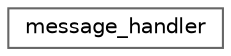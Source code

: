 digraph "Graphical Class Hierarchy"
{
 // LATEX_PDF_SIZE
  bgcolor="transparent";
  edge [fontname=Helvetica,fontsize=10,labelfontname=Helvetica,labelfontsize=10];
  node [fontname=Helvetica,fontsize=10,shape=box,height=0.2,width=0.4];
  rankdir="LR";
  Node0 [id="Node000000",label="message_handler",height=0.2,width=0.4,color="grey40", fillcolor="white", style="filled",URL="$structmessage__handler.html",tooltip="Structure to handle messages."];
}
